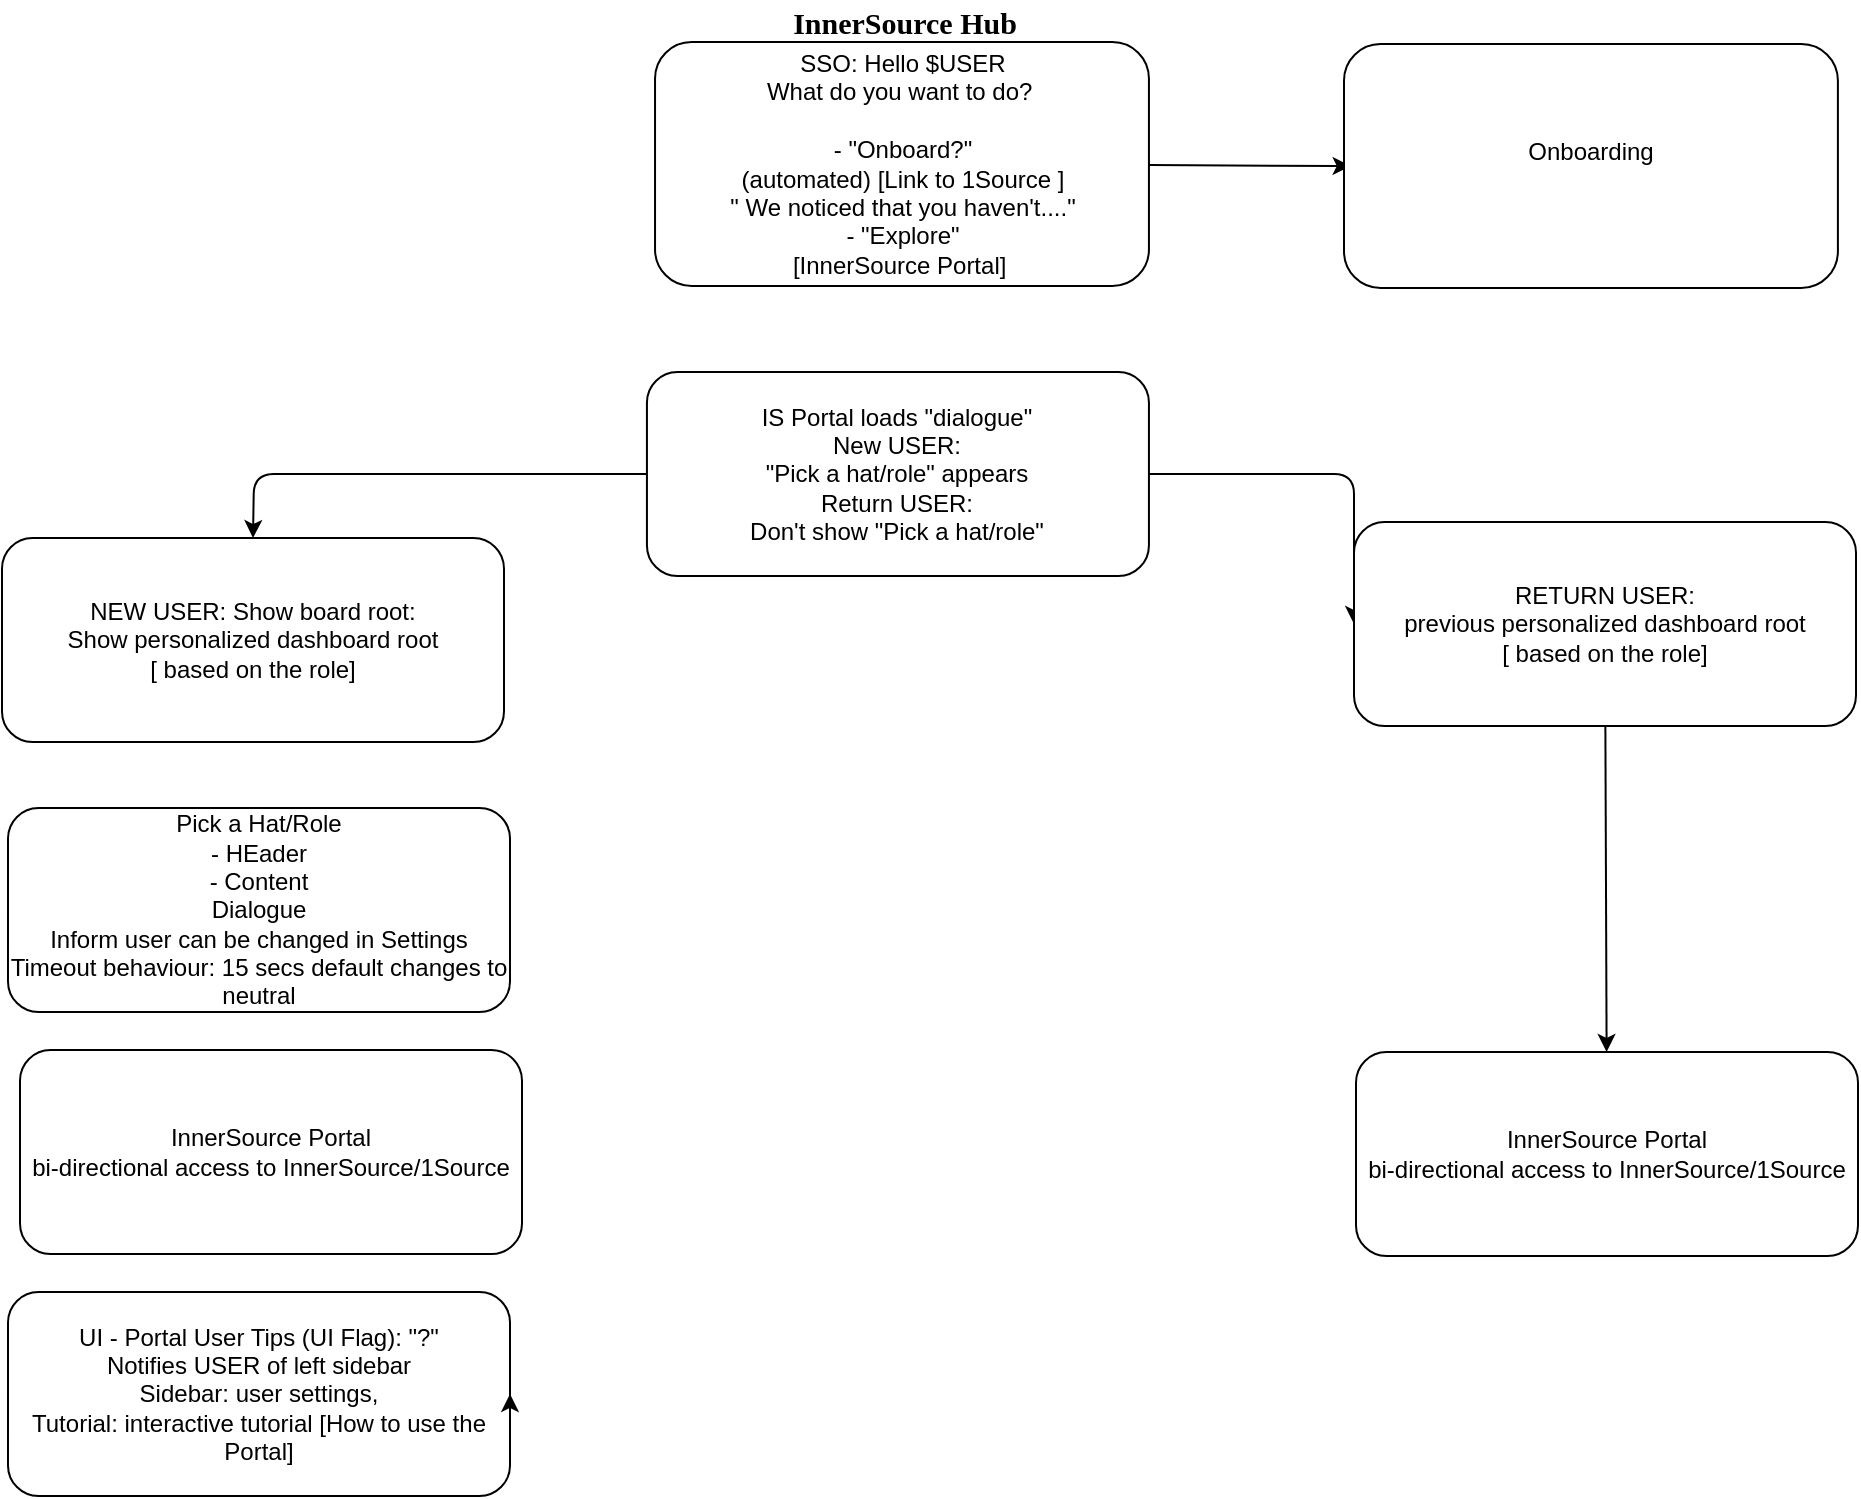<mxfile>
    <diagram name="Page-1" id="2cc2dc42-3aac-f2a9-1cec-7a8b7cbee084">
        <mxGraphModel dx="1124" dy="694" grid="0" gridSize="10" guides="1" tooltips="1" connect="1" arrows="1" fold="1" page="1" pageScale="1" pageWidth="1100" pageHeight="850" background="none" math="0" shadow="0">
            <root>
                <mxCell id="0"/>
                <mxCell id="1" parent="0"/>
                <mxCell id="3" style="edgeStyle=none;html=1;" edge="1" parent="1" source="gnwamE3YTWoVNoAS0Me_-10">
                    <mxGeometry relative="1" as="geometry">
                        <mxPoint x="777.341" y="96" as="targetPoint"/>
                    </mxGeometry>
                </mxCell>
                <mxCell id="gnwamE3YTWoVNoAS0Me_-10" value="SSO: Hello $USER&lt;br&gt;What do you want to do?&amp;nbsp;&lt;br&gt;&lt;br&gt;- &quot;Onboard?&quot; &lt;br&gt;(automated) [Link to 1Source ]&lt;br&gt;&quot; We noticed that you haven't....&quot;&lt;br&gt;- &quot;Explore&quot; &lt;br&gt;[InnerSource Portal]&amp;nbsp;" style="rounded=1;whiteSpace=wrap;html=1;" parent="1" vertex="1">
                    <mxGeometry x="429.52" y="34" width="246.95" height="122" as="geometry"/>
                </mxCell>
                <mxCell id="6" style="edgeStyle=none;html=1;entryX=0;entryY=0.5;entryDx=0;entryDy=0;exitX=1;exitY=0.5;exitDx=0;exitDy=0;" edge="1" parent="1" source="gnwamE3YTWoVNoAS0Me_-11" target="8">
                    <mxGeometry relative="1" as="geometry">
                        <mxPoint x="777.341" y="250" as="targetPoint"/>
                        <Array as="points">
                            <mxPoint x="779" y="250"/>
                        </Array>
                    </mxGeometry>
                </mxCell>
                <mxCell id="12" style="edgeStyle=none;html=1;entryX=0.5;entryY=0;entryDx=0;entryDy=0;" edge="1" parent="1" source="gnwamE3YTWoVNoAS0Me_-11" target="2">
                    <mxGeometry relative="1" as="geometry">
                        <Array as="points">
                            <mxPoint x="229" y="250"/>
                        </Array>
                    </mxGeometry>
                </mxCell>
                <mxCell id="gnwamE3YTWoVNoAS0Me_-11" value="IS Portal loads &quot;dialogue&quot;&lt;br&gt;New USER:&lt;br&gt;&quot;Pick a hat/role&quot; appears&lt;br&gt;Return USER:&lt;br&gt;Don't show &quot;Pick a hat/role&quot;" style="rounded=1;whiteSpace=wrap;html=1;" parent="1" vertex="1">
                    <mxGeometry x="425.47" y="199" width="251" height="102" as="geometry"/>
                </mxCell>
                <mxCell id="gnwamE3YTWoVNoAS0Me_-12" value="&lt;b&gt;InnerSource Hub&lt;/b&gt;" style="text;html=1;points=[];align=center;verticalAlign=top;spacingTop=-4;fontSize=15;fontFamily=Verdana" parent="1" vertex="1">
                    <mxGeometry x="469" y="13" width="170" height="30" as="geometry"/>
                </mxCell>
                <mxCell id="2" value="NEW USER: Show board root: &lt;br&gt;Show personalized dashboard root &lt;br&gt;[ based on the role]" style="rounded=1;whiteSpace=wrap;html=1;" vertex="1" parent="1">
                    <mxGeometry x="103" y="282" width="251" height="102" as="geometry"/>
                </mxCell>
                <mxCell id="4" value="Onboarding&lt;br&gt;&amp;nbsp;" style="rounded=1;whiteSpace=wrap;html=1;" vertex="1" parent="1">
                    <mxGeometry x="774" y="35" width="246.95" height="122" as="geometry"/>
                </mxCell>
                <mxCell id="5" value="Pick a Hat/Role&lt;br&gt;- HEader&lt;br&gt;- Content&lt;br&gt;Dialogue&lt;br&gt;Inform user can be changed in Settings&lt;br&gt;Timeout behaviour: 15 secs default changes to neutral" style="rounded=1;whiteSpace=wrap;html=1;" vertex="1" parent="1">
                    <mxGeometry x="106" y="417" width="251" height="102" as="geometry"/>
                </mxCell>
                <mxCell id="15" style="edgeStyle=none;html=1;" edge="1" parent="1" source="8" target="14">
                    <mxGeometry relative="1" as="geometry"/>
                </mxCell>
                <mxCell id="8" value="RETURN USER: &lt;br&gt;previous&amp;nbsp;personalized dashboard root &lt;br&gt;[ based on the role]" style="rounded=1;whiteSpace=wrap;html=1;" vertex="1" parent="1">
                    <mxGeometry x="779" y="274" width="251" height="102" as="geometry"/>
                </mxCell>
                <mxCell id="13" value="InnerSource Portal&lt;br&gt;bi-directional access to InnerSource/1Source" style="rounded=1;whiteSpace=wrap;html=1;" vertex="1" parent="1">
                    <mxGeometry x="112" y="538" width="251" height="102" as="geometry"/>
                </mxCell>
                <mxCell id="14" value="InnerSource Portal&lt;br&gt;bi-directional access to InnerSource/1Source" style="rounded=1;whiteSpace=wrap;html=1;" vertex="1" parent="1">
                    <mxGeometry x="780" y="539" width="251" height="102" as="geometry"/>
                </mxCell>
                <mxCell id="16" value="UI - Portal User Tips (UI Flag): &quot;?&quot;&lt;br&gt;Notifies USER of left sidebar&lt;br&gt;Sidebar: user settings, &lt;br&gt;Tutorial: interactive tutorial [How to use the Portal]" style="rounded=1;whiteSpace=wrap;html=1;" vertex="1" parent="1">
                    <mxGeometry x="106" y="659" width="251" height="102" as="geometry"/>
                </mxCell>
                <mxCell id="17" style="edgeStyle=none;html=1;exitX=1;exitY=0.75;exitDx=0;exitDy=0;entryX=1;entryY=0.5;entryDx=0;entryDy=0;" edge="1" parent="1" source="16" target="16">
                    <mxGeometry relative="1" as="geometry"/>
                </mxCell>
            </root>
        </mxGraphModel>
    </diagram>
</mxfile>
